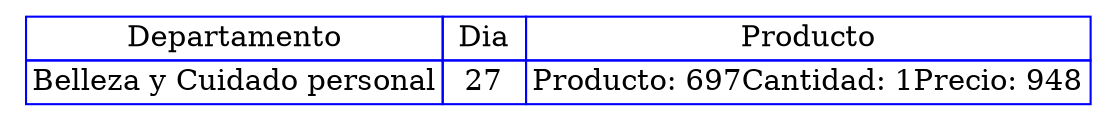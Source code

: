 digraph {
    tbl[
     shape=plaintext
     label=<
     <table border='0' cellborder='1' color='blue' cellspacing='0'>
<tr> <td>Departamento</td> <td> Dia </td> <td>Producto</td></tr>
<tr>
<td>Belleza y Cuidado personal</td>
<td>27</td>
<td>Producto: 697
Cantidad: 1
Precio: 948</td>
</tr></table>
    >];
}